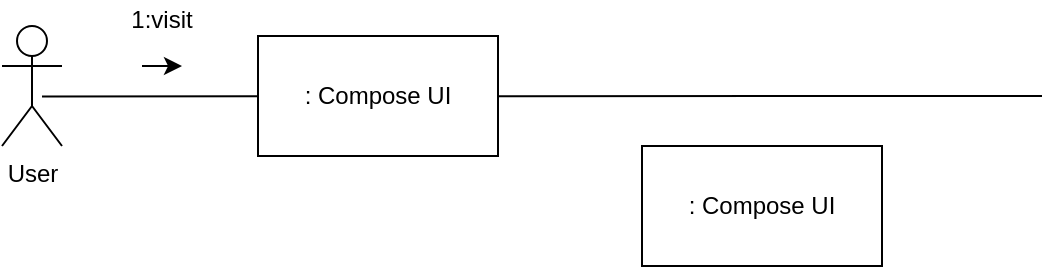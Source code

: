 <mxfile version="13.6.6" type="github">
  <diagram id="kgpKYQtTHZ0yAKxKKP6v" name="Page-1">
    <mxGraphModel dx="1426" dy="686" grid="1" gridSize="10" guides="1" tooltips="1" connect="1" arrows="1" fold="1" page="1" pageScale="1" pageWidth="850" pageHeight="1100" math="0" shadow="0">
      <root>
        <mxCell id="0" />
        <mxCell id="1" parent="0" />
        <mxCell id="sxQdQZZDh4wZvMkK3kqX-1" value="User&lt;br&gt;" style="shape=umlActor;verticalLabelPosition=bottom;verticalAlign=top;html=1;outlineConnect=0;" parent="1" vertex="1">
          <mxGeometry x="40" y="160" width="30" height="60" as="geometry" />
        </mxCell>
        <mxCell id="sxQdQZZDh4wZvMkK3kqX-2" value="" style="endArrow=none;html=1;" parent="1" edge="1">
          <mxGeometry width="50" height="50" relative="1" as="geometry">
            <mxPoint x="560" y="195" as="sourcePoint" />
            <mxPoint x="60" y="195.217" as="targetPoint" />
          </mxGeometry>
        </mxCell>
        <mxCell id="sxQdQZZDh4wZvMkK3kqX-5" value=": Compose UI" style="rounded=0;whiteSpace=wrap;html=1;" parent="1" vertex="1">
          <mxGeometry x="168" y="165" width="120" height="60" as="geometry" />
        </mxCell>
        <mxCell id="sxQdQZZDh4wZvMkK3kqX-7" value="1:visit" style="text;html=1;strokeColor=none;fillColor=none;align=center;verticalAlign=middle;whiteSpace=wrap;rounded=0;" parent="1" vertex="1">
          <mxGeometry x="100" y="147" width="40" height="20" as="geometry" />
        </mxCell>
        <mxCell id="sxQdQZZDh4wZvMkK3kqX-8" value="" style="endArrow=classic;html=1;" parent="1" edge="1">
          <mxGeometry width="50" height="50" relative="1" as="geometry">
            <mxPoint x="110" y="180" as="sourcePoint" />
            <mxPoint x="130" y="180" as="targetPoint" />
          </mxGeometry>
        </mxCell>
        <mxCell id="iprZgQB_T86Nd7MJIW-N-1" value=": Compose UI" style="rounded=0;whiteSpace=wrap;html=1;" vertex="1" parent="1">
          <mxGeometry x="360" y="220" width="120" height="60" as="geometry" />
        </mxCell>
      </root>
    </mxGraphModel>
  </diagram>
</mxfile>
